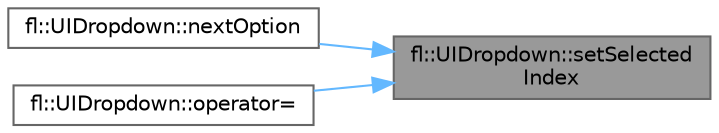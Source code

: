 digraph "fl::UIDropdown::setSelectedIndex"
{
 // INTERACTIVE_SVG=YES
 // LATEX_PDF_SIZE
  bgcolor="transparent";
  edge [fontname=Helvetica,fontsize=10,labelfontname=Helvetica,labelfontsize=10];
  node [fontname=Helvetica,fontsize=10,shape=box,height=0.2,width=0.4];
  rankdir="RL";
  Node1 [id="Node000001",label="fl::UIDropdown::setSelected\lIndex",height=0.2,width=0.4,color="gray40", fillcolor="grey60", style="filled", fontcolor="black",tooltip=" "];
  Node1 -> Node2 [id="edge1_Node000001_Node000002",dir="back",color="steelblue1",style="solid",tooltip=" "];
  Node2 [id="Node000002",label="fl::UIDropdown::nextOption",height=0.2,width=0.4,color="grey40", fillcolor="white", style="filled",URL="$d1/dc6/classfl_1_1_u_i_dropdown_ac1be9b68b1a347437e1a67c11c5050b7.html#ac1be9b68b1a347437e1a67c11c5050b7",tooltip=" "];
  Node1 -> Node3 [id="edge2_Node000001_Node000003",dir="back",color="steelblue1",style="solid",tooltip=" "];
  Node3 [id="Node000003",label="fl::UIDropdown::operator=",height=0.2,width=0.4,color="grey40", fillcolor="white", style="filled",URL="$d1/dc6/classfl_1_1_u_i_dropdown_ad0f64a2417c4c81e0097a386a32d5463.html#ad0f64a2417c4c81e0097a386a32d5463",tooltip=" "];
}
